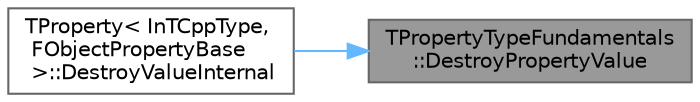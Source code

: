 digraph "TPropertyTypeFundamentals::DestroyPropertyValue"
{
 // INTERACTIVE_SVG=YES
 // LATEX_PDF_SIZE
  bgcolor="transparent";
  edge [fontname=Helvetica,fontsize=10,labelfontname=Helvetica,labelfontsize=10];
  node [fontname=Helvetica,fontsize=10,shape=box,height=0.2,width=0.4];
  rankdir="RL";
  Node1 [id="Node000001",label="TPropertyTypeFundamentals\l::DestroyPropertyValue",height=0.2,width=0.4,color="gray40", fillcolor="grey60", style="filled", fontcolor="black",tooltip="Destroy the value of a property at an address."];
  Node1 -> Node2 [id="edge1_Node000001_Node000002",dir="back",color="steelblue1",style="solid",tooltip=" "];
  Node2 [id="Node000002",label="TProperty\< InTCppType,\l FObjectPropertyBase\l \>::DestroyValueInternal",height=0.2,width=0.4,color="grey40", fillcolor="white", style="filled",URL="$d1/dc3/classTProperty.html#aa19ecadf56472cfc0d799855e7d19487",tooltip=" "];
}
